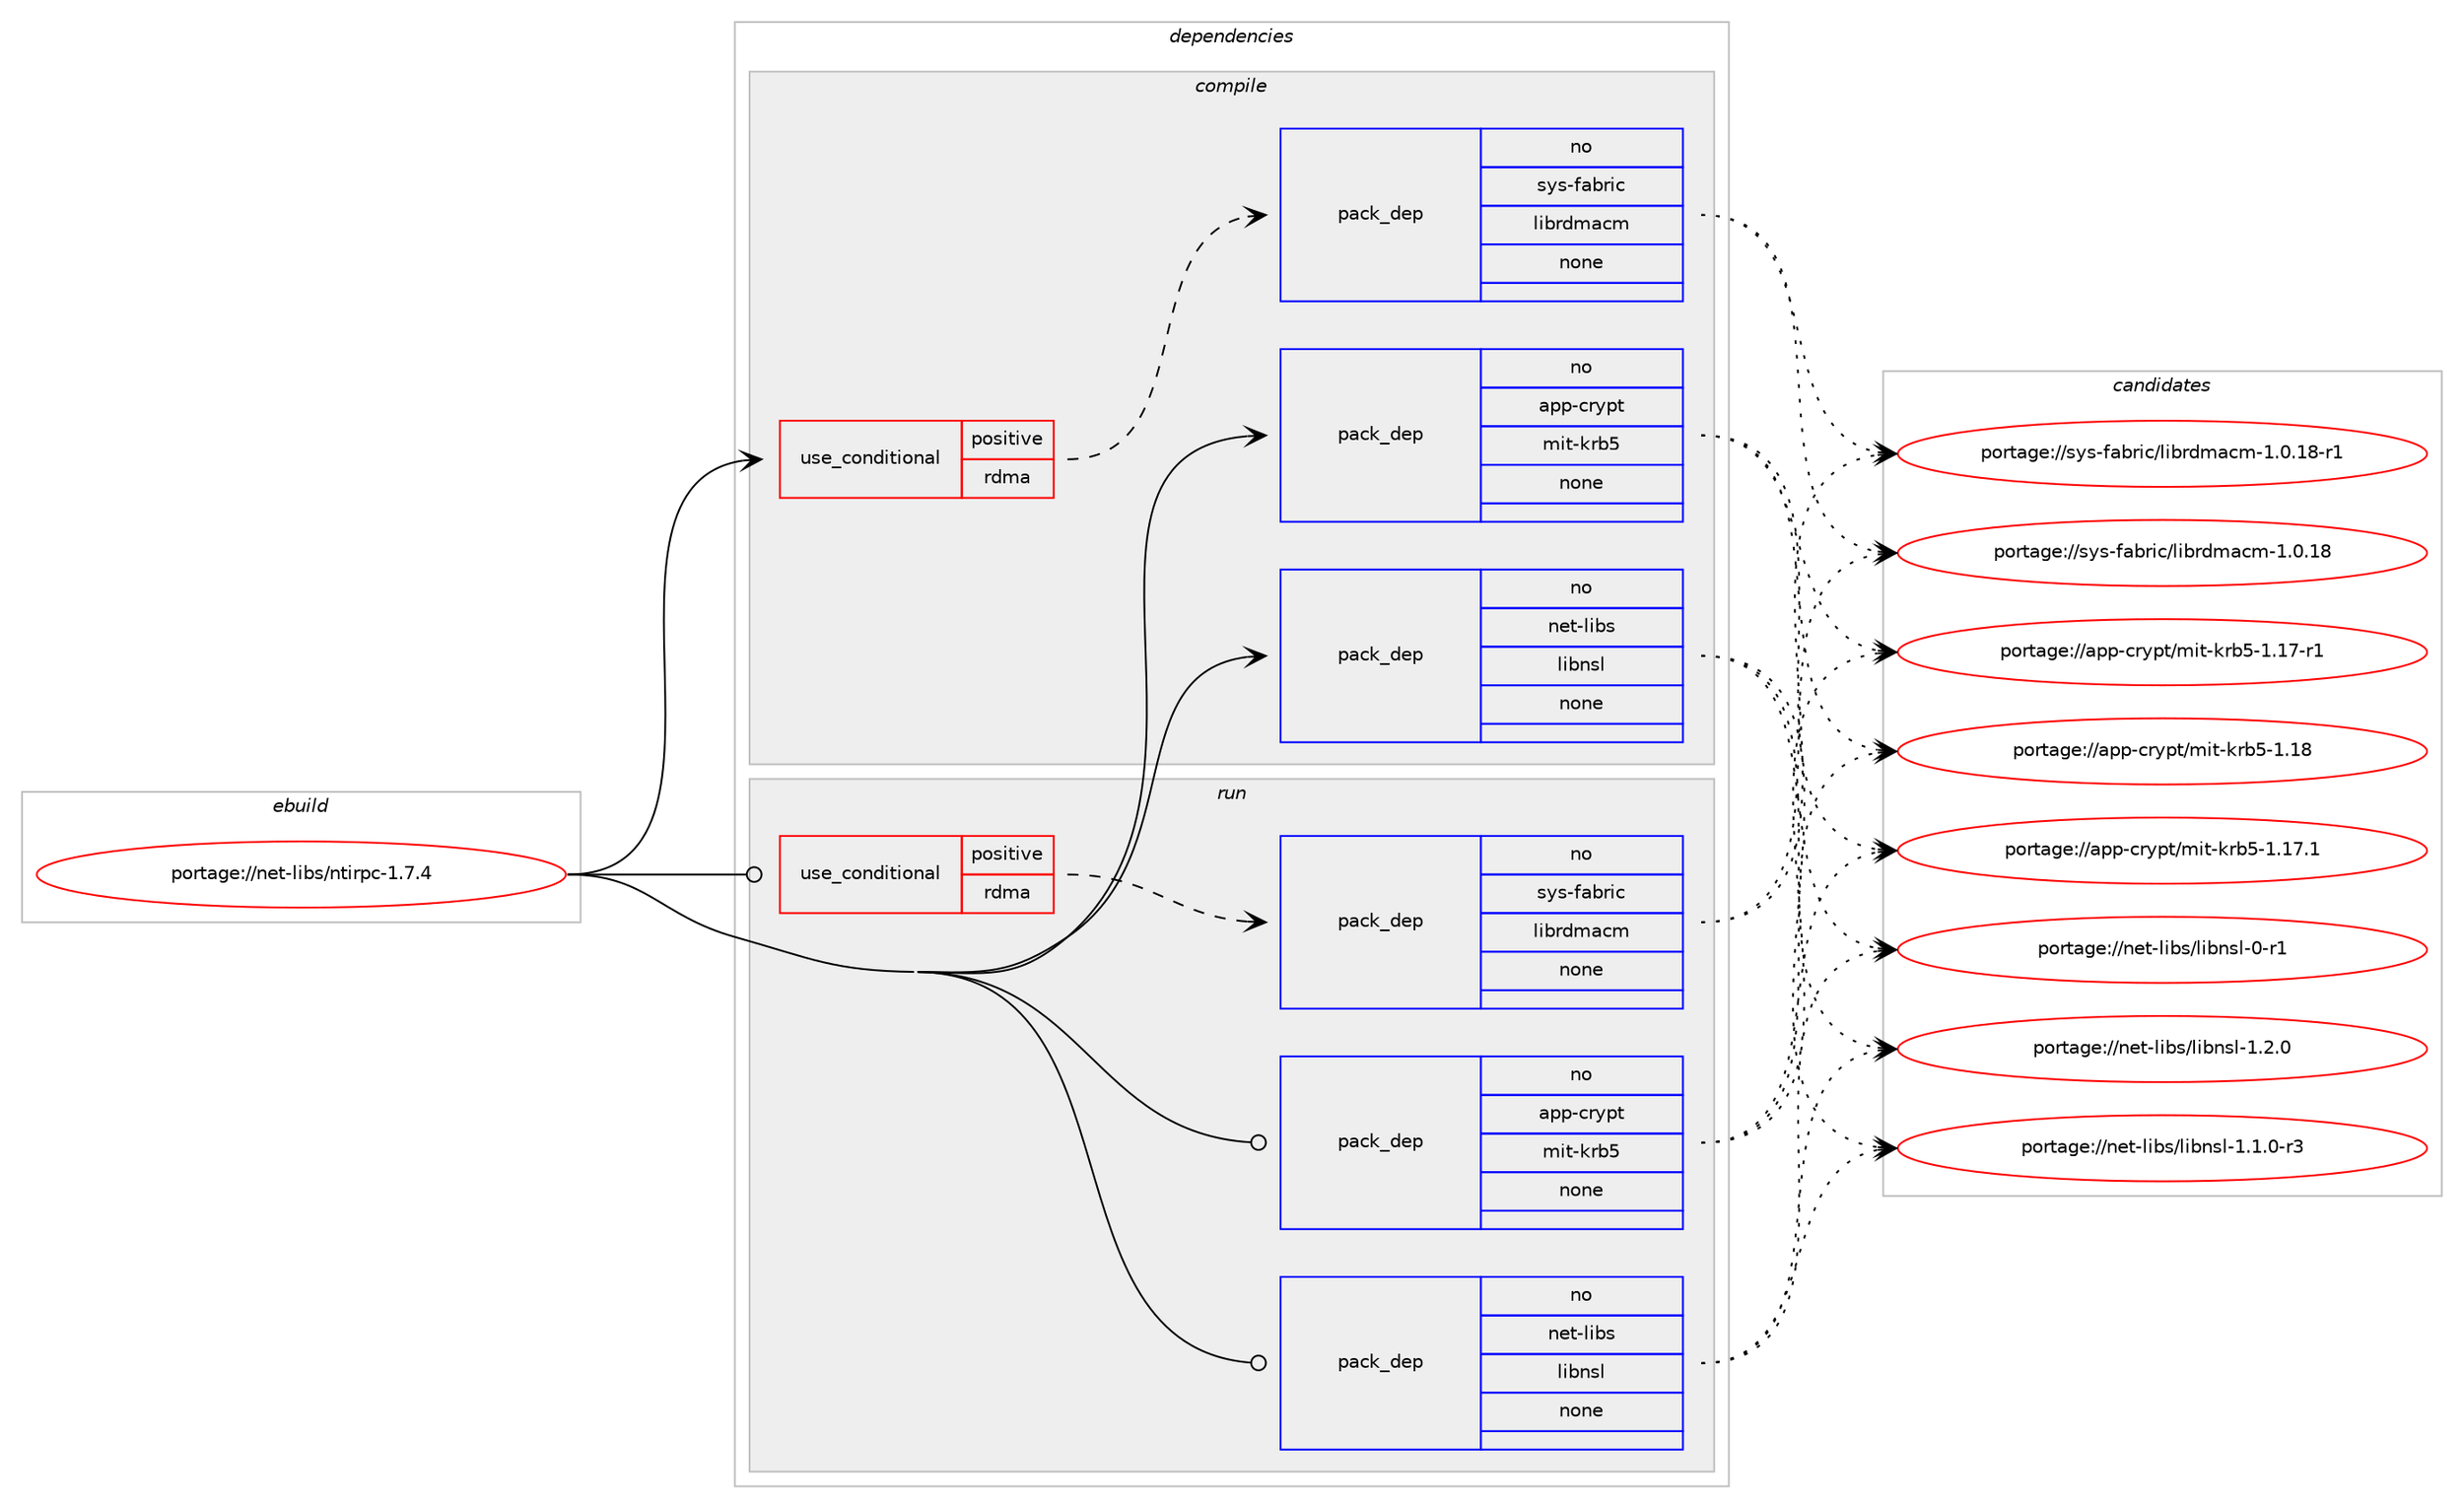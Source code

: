 digraph prolog {

# *************
# Graph options
# *************

newrank=true;
concentrate=true;
compound=true;
graph [rankdir=LR,fontname=Helvetica,fontsize=10,ranksep=1.5];#, ranksep=2.5, nodesep=0.2];
edge  [arrowhead=vee];
node  [fontname=Helvetica,fontsize=10];

# **********
# The ebuild
# **********

subgraph cluster_leftcol {
color=gray;
rank=same;
label=<<i>ebuild</i>>;
id [label="portage://net-libs/ntirpc-1.7.4", color=red, width=4, href="../net-libs/ntirpc-1.7.4.svg"];
}

# ****************
# The dependencies
# ****************

subgraph cluster_midcol {
color=gray;
label=<<i>dependencies</i>>;
subgraph cluster_compile {
fillcolor="#eeeeee";
style=filled;
label=<<i>compile</i>>;
subgraph cond18836 {
dependency86838 [label=<<TABLE BORDER="0" CELLBORDER="1" CELLSPACING="0" CELLPADDING="4"><TR><TD ROWSPAN="3" CELLPADDING="10">use_conditional</TD></TR><TR><TD>positive</TD></TR><TR><TD>rdma</TD></TR></TABLE>>, shape=none, color=red];
subgraph pack66381 {
dependency86839 [label=<<TABLE BORDER="0" CELLBORDER="1" CELLSPACING="0" CELLPADDING="4" WIDTH="220"><TR><TD ROWSPAN="6" CELLPADDING="30">pack_dep</TD></TR><TR><TD WIDTH="110">no</TD></TR><TR><TD>sys-fabric</TD></TR><TR><TD>librdmacm</TD></TR><TR><TD>none</TD></TR><TR><TD></TD></TR></TABLE>>, shape=none, color=blue];
}
dependency86838:e -> dependency86839:w [weight=20,style="dashed",arrowhead="vee"];
}
id:e -> dependency86838:w [weight=20,style="solid",arrowhead="vee"];
subgraph pack66382 {
dependency86840 [label=<<TABLE BORDER="0" CELLBORDER="1" CELLSPACING="0" CELLPADDING="4" WIDTH="220"><TR><TD ROWSPAN="6" CELLPADDING="30">pack_dep</TD></TR><TR><TD WIDTH="110">no</TD></TR><TR><TD>app-crypt</TD></TR><TR><TD>mit-krb5</TD></TR><TR><TD>none</TD></TR><TR><TD></TD></TR></TABLE>>, shape=none, color=blue];
}
id:e -> dependency86840:w [weight=20,style="solid",arrowhead="vee"];
subgraph pack66383 {
dependency86841 [label=<<TABLE BORDER="0" CELLBORDER="1" CELLSPACING="0" CELLPADDING="4" WIDTH="220"><TR><TD ROWSPAN="6" CELLPADDING="30">pack_dep</TD></TR><TR><TD WIDTH="110">no</TD></TR><TR><TD>net-libs</TD></TR><TR><TD>libnsl</TD></TR><TR><TD>none</TD></TR><TR><TD></TD></TR></TABLE>>, shape=none, color=blue];
}
id:e -> dependency86841:w [weight=20,style="solid",arrowhead="vee"];
}
subgraph cluster_compileandrun {
fillcolor="#eeeeee";
style=filled;
label=<<i>compile and run</i>>;
}
subgraph cluster_run {
fillcolor="#eeeeee";
style=filled;
label=<<i>run</i>>;
subgraph cond18837 {
dependency86842 [label=<<TABLE BORDER="0" CELLBORDER="1" CELLSPACING="0" CELLPADDING="4"><TR><TD ROWSPAN="3" CELLPADDING="10">use_conditional</TD></TR><TR><TD>positive</TD></TR><TR><TD>rdma</TD></TR></TABLE>>, shape=none, color=red];
subgraph pack66384 {
dependency86843 [label=<<TABLE BORDER="0" CELLBORDER="1" CELLSPACING="0" CELLPADDING="4" WIDTH="220"><TR><TD ROWSPAN="6" CELLPADDING="30">pack_dep</TD></TR><TR><TD WIDTH="110">no</TD></TR><TR><TD>sys-fabric</TD></TR><TR><TD>librdmacm</TD></TR><TR><TD>none</TD></TR><TR><TD></TD></TR></TABLE>>, shape=none, color=blue];
}
dependency86842:e -> dependency86843:w [weight=20,style="dashed",arrowhead="vee"];
}
id:e -> dependency86842:w [weight=20,style="solid",arrowhead="odot"];
subgraph pack66385 {
dependency86844 [label=<<TABLE BORDER="0" CELLBORDER="1" CELLSPACING="0" CELLPADDING="4" WIDTH="220"><TR><TD ROWSPAN="6" CELLPADDING="30">pack_dep</TD></TR><TR><TD WIDTH="110">no</TD></TR><TR><TD>app-crypt</TD></TR><TR><TD>mit-krb5</TD></TR><TR><TD>none</TD></TR><TR><TD></TD></TR></TABLE>>, shape=none, color=blue];
}
id:e -> dependency86844:w [weight=20,style="solid",arrowhead="odot"];
subgraph pack66386 {
dependency86845 [label=<<TABLE BORDER="0" CELLBORDER="1" CELLSPACING="0" CELLPADDING="4" WIDTH="220"><TR><TD ROWSPAN="6" CELLPADDING="30">pack_dep</TD></TR><TR><TD WIDTH="110">no</TD></TR><TR><TD>net-libs</TD></TR><TR><TD>libnsl</TD></TR><TR><TD>none</TD></TR><TR><TD></TD></TR></TABLE>>, shape=none, color=blue];
}
id:e -> dependency86845:w [weight=20,style="solid",arrowhead="odot"];
}
}

# **************
# The candidates
# **************

subgraph cluster_choices {
rank=same;
color=gray;
label=<<i>candidates</i>>;

subgraph choice66381 {
color=black;
nodesep=1;
choice1151211154510297981141059947108105981141001099799109454946484649564511449 [label="portage://sys-fabric/librdmacm-1.0.18-r1", color=red, width=4,href="../sys-fabric/librdmacm-1.0.18-r1.svg"];
choice115121115451029798114105994710810598114100109979910945494648464956 [label="portage://sys-fabric/librdmacm-1.0.18", color=red, width=4,href="../sys-fabric/librdmacm-1.0.18.svg"];
dependency86839:e -> choice1151211154510297981141059947108105981141001099799109454946484649564511449:w [style=dotted,weight="100"];
dependency86839:e -> choice115121115451029798114105994710810598114100109979910945494648464956:w [style=dotted,weight="100"];
}
subgraph choice66382 {
color=black;
nodesep=1;
choice971121124599114121112116471091051164510711498534549464956 [label="portage://app-crypt/mit-krb5-1.18", color=red, width=4,href="../app-crypt/mit-krb5-1.18.svg"];
choice9711211245991141211121164710910511645107114985345494649554649 [label="portage://app-crypt/mit-krb5-1.17.1", color=red, width=4,href="../app-crypt/mit-krb5-1.17.1.svg"];
choice9711211245991141211121164710910511645107114985345494649554511449 [label="portage://app-crypt/mit-krb5-1.17-r1", color=red, width=4,href="../app-crypt/mit-krb5-1.17-r1.svg"];
dependency86840:e -> choice971121124599114121112116471091051164510711498534549464956:w [style=dotted,weight="100"];
dependency86840:e -> choice9711211245991141211121164710910511645107114985345494649554649:w [style=dotted,weight="100"];
dependency86840:e -> choice9711211245991141211121164710910511645107114985345494649554511449:w [style=dotted,weight="100"];
}
subgraph choice66383 {
color=black;
nodesep=1;
choice11010111645108105981154710810598110115108454946504648 [label="portage://net-libs/libnsl-1.2.0", color=red, width=4,href="../net-libs/libnsl-1.2.0.svg"];
choice110101116451081059811547108105981101151084549464946484511451 [label="portage://net-libs/libnsl-1.1.0-r3", color=red, width=4,href="../net-libs/libnsl-1.1.0-r3.svg"];
choice1101011164510810598115471081059811011510845484511449 [label="portage://net-libs/libnsl-0-r1", color=red, width=4,href="../net-libs/libnsl-0-r1.svg"];
dependency86841:e -> choice11010111645108105981154710810598110115108454946504648:w [style=dotted,weight="100"];
dependency86841:e -> choice110101116451081059811547108105981101151084549464946484511451:w [style=dotted,weight="100"];
dependency86841:e -> choice1101011164510810598115471081059811011510845484511449:w [style=dotted,weight="100"];
}
subgraph choice66384 {
color=black;
nodesep=1;
choice1151211154510297981141059947108105981141001099799109454946484649564511449 [label="portage://sys-fabric/librdmacm-1.0.18-r1", color=red, width=4,href="../sys-fabric/librdmacm-1.0.18-r1.svg"];
choice115121115451029798114105994710810598114100109979910945494648464956 [label="portage://sys-fabric/librdmacm-1.0.18", color=red, width=4,href="../sys-fabric/librdmacm-1.0.18.svg"];
dependency86843:e -> choice1151211154510297981141059947108105981141001099799109454946484649564511449:w [style=dotted,weight="100"];
dependency86843:e -> choice115121115451029798114105994710810598114100109979910945494648464956:w [style=dotted,weight="100"];
}
subgraph choice66385 {
color=black;
nodesep=1;
choice971121124599114121112116471091051164510711498534549464956 [label="portage://app-crypt/mit-krb5-1.18", color=red, width=4,href="../app-crypt/mit-krb5-1.18.svg"];
choice9711211245991141211121164710910511645107114985345494649554649 [label="portage://app-crypt/mit-krb5-1.17.1", color=red, width=4,href="../app-crypt/mit-krb5-1.17.1.svg"];
choice9711211245991141211121164710910511645107114985345494649554511449 [label="portage://app-crypt/mit-krb5-1.17-r1", color=red, width=4,href="../app-crypt/mit-krb5-1.17-r1.svg"];
dependency86844:e -> choice971121124599114121112116471091051164510711498534549464956:w [style=dotted,weight="100"];
dependency86844:e -> choice9711211245991141211121164710910511645107114985345494649554649:w [style=dotted,weight="100"];
dependency86844:e -> choice9711211245991141211121164710910511645107114985345494649554511449:w [style=dotted,weight="100"];
}
subgraph choice66386 {
color=black;
nodesep=1;
choice11010111645108105981154710810598110115108454946504648 [label="portage://net-libs/libnsl-1.2.0", color=red, width=4,href="../net-libs/libnsl-1.2.0.svg"];
choice110101116451081059811547108105981101151084549464946484511451 [label="portage://net-libs/libnsl-1.1.0-r3", color=red, width=4,href="../net-libs/libnsl-1.1.0-r3.svg"];
choice1101011164510810598115471081059811011510845484511449 [label="portage://net-libs/libnsl-0-r1", color=red, width=4,href="../net-libs/libnsl-0-r1.svg"];
dependency86845:e -> choice11010111645108105981154710810598110115108454946504648:w [style=dotted,weight="100"];
dependency86845:e -> choice110101116451081059811547108105981101151084549464946484511451:w [style=dotted,weight="100"];
dependency86845:e -> choice1101011164510810598115471081059811011510845484511449:w [style=dotted,weight="100"];
}
}

}
